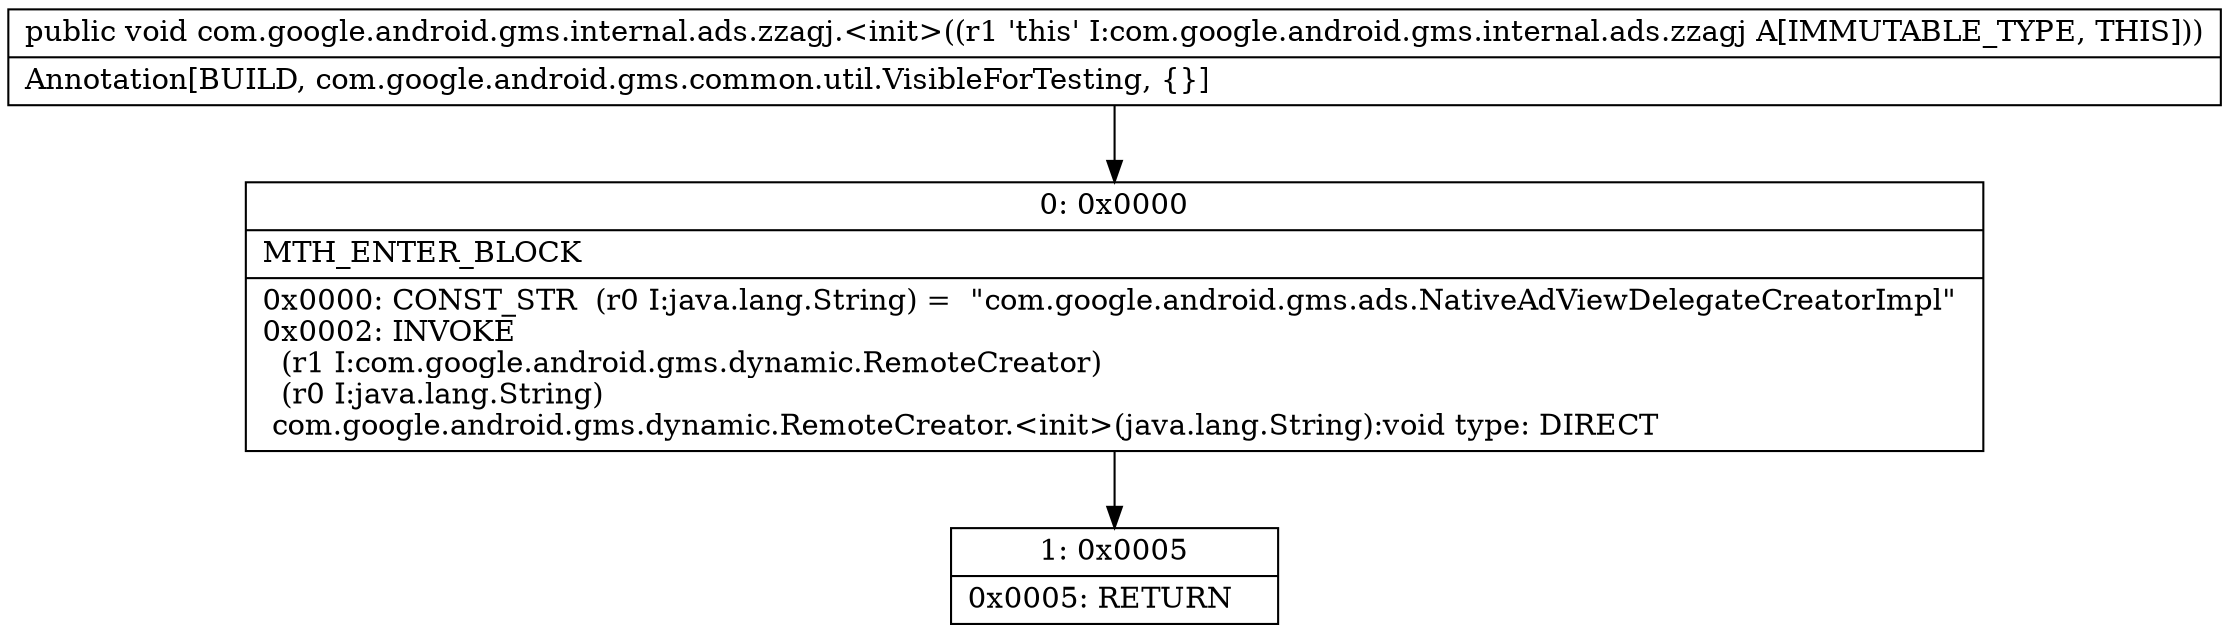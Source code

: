 digraph "CFG forcom.google.android.gms.internal.ads.zzagj.\<init\>()V" {
Node_0 [shape=record,label="{0\:\ 0x0000|MTH_ENTER_BLOCK\l|0x0000: CONST_STR  (r0 I:java.lang.String) =  \"com.google.android.gms.ads.NativeAdViewDelegateCreatorImpl\" \l0x0002: INVOKE  \l  (r1 I:com.google.android.gms.dynamic.RemoteCreator)\l  (r0 I:java.lang.String)\l com.google.android.gms.dynamic.RemoteCreator.\<init\>(java.lang.String):void type: DIRECT \l}"];
Node_1 [shape=record,label="{1\:\ 0x0005|0x0005: RETURN   \l}"];
MethodNode[shape=record,label="{public void com.google.android.gms.internal.ads.zzagj.\<init\>((r1 'this' I:com.google.android.gms.internal.ads.zzagj A[IMMUTABLE_TYPE, THIS]))  | Annotation[BUILD, com.google.android.gms.common.util.VisibleForTesting, \{\}]\l}"];
MethodNode -> Node_0;
Node_0 -> Node_1;
}

